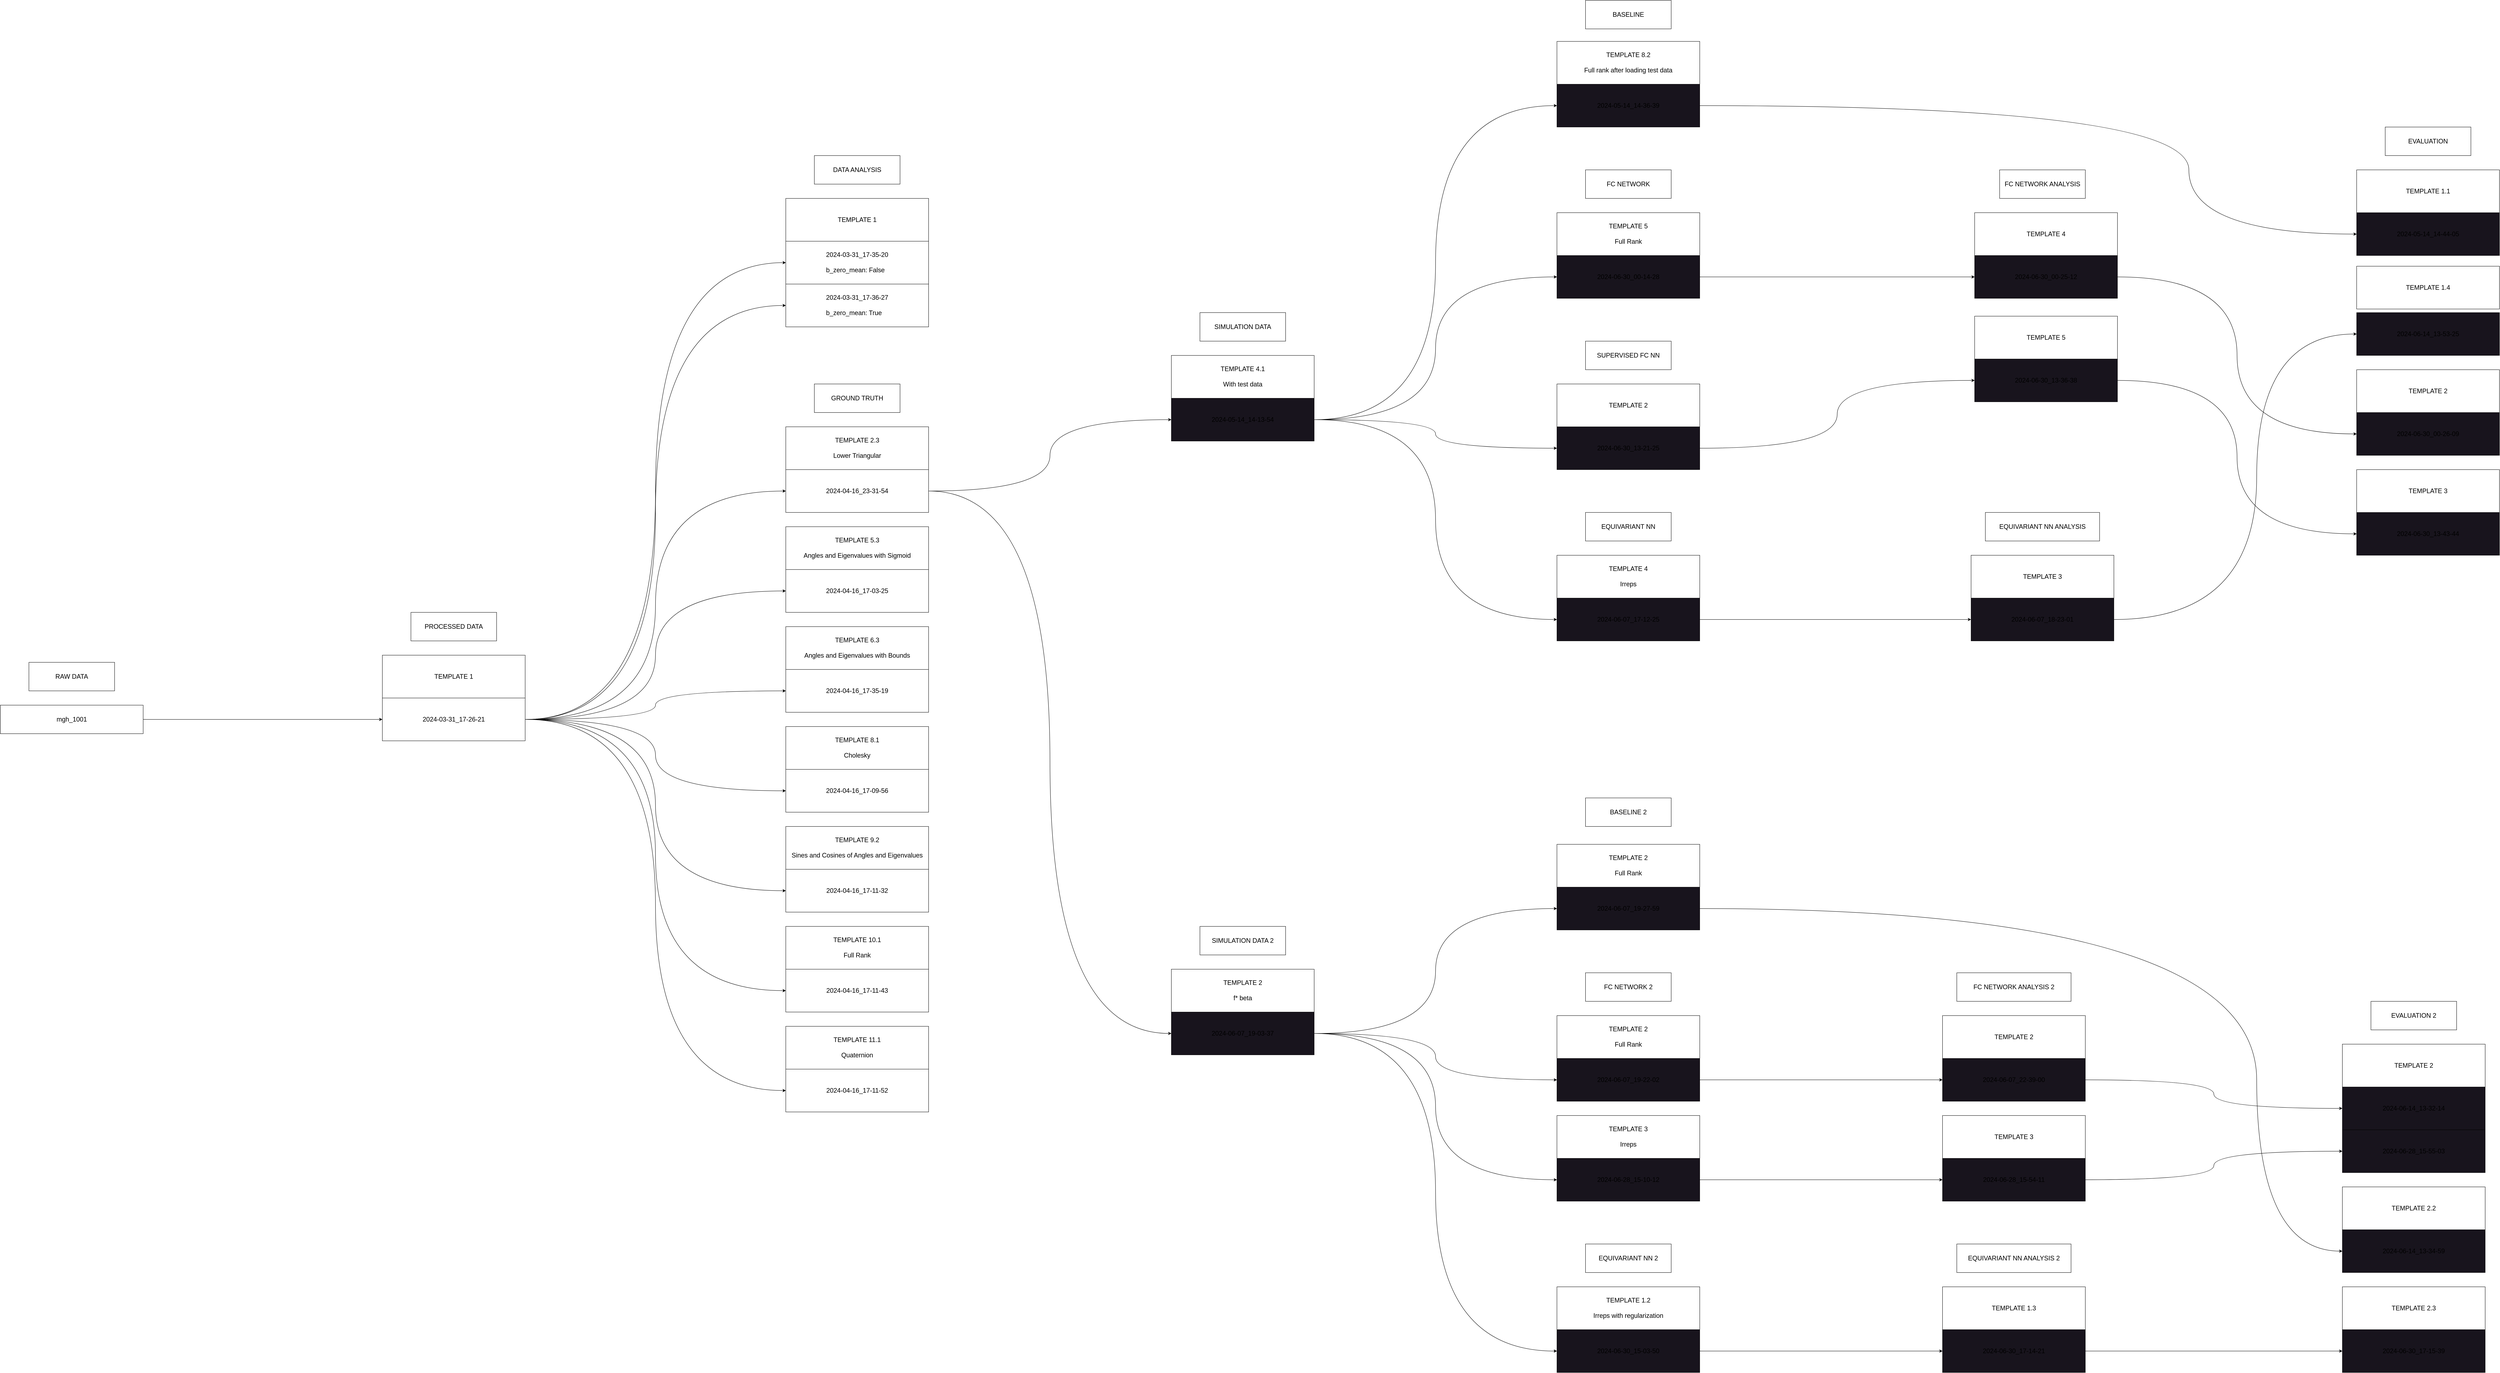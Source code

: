 <mxfile>
    <diagram id="uIHJJKto0LXYbZl0ostZ" name="Page-1">
        <mxGraphModel dx="6625" dy="3930" grid="1" gridSize="10" guides="1" tooltips="1" connect="1" arrows="1" fold="1" page="1" pageScale="1" pageWidth="1100" pageHeight="850" math="0" shadow="0">
            <root>
                <mxCell id="0"/>
                <mxCell id="1" parent="0"/>
                <mxCell id="2" value="&lt;font style=&quot;font-size: 18px;&quot;&gt;RAW DATA&lt;/font&gt;" style="rounded=0;whiteSpace=wrap;html=1;" parent="1" vertex="1">
                    <mxGeometry x="440" y="2020" width="240" height="80" as="geometry"/>
                </mxCell>
                <mxCell id="8" style="edgeStyle=orthogonalEdgeStyle;html=1;exitX=1;exitY=0.5;exitDx=0;exitDy=0;entryX=0;entryY=0.5;entryDx=0;entryDy=0;fontFamily=Helvetica;fontSize=12;curved=1;" parent="1" source="3" target="6" edge="1">
                    <mxGeometry relative="1" as="geometry"/>
                </mxCell>
                <mxCell id="3" value="&lt;font style=&quot;font-size: 18px;&quot;&gt;mgh_1001&lt;/font&gt;" style="rounded=0;whiteSpace=wrap;html=1;" parent="1" vertex="1">
                    <mxGeometry x="360" y="2140" width="400" height="80" as="geometry"/>
                </mxCell>
                <mxCell id="4" value="&lt;font style=&quot;font-size: 18px;&quot;&gt;PROCESSED DATA&lt;/font&gt;" style="rounded=0;whiteSpace=wrap;html=1;" parent="1" vertex="1">
                    <mxGeometry x="1510" y="1880" width="240" height="80" as="geometry"/>
                </mxCell>
                <mxCell id="5" value="&lt;font style=&quot;&quot;&gt;&lt;font style=&quot;font-size: 18px;&quot;&gt;TEMPLATE 1&lt;/font&gt;&lt;/font&gt;" style="rounded=0;whiteSpace=wrap;html=1;" parent="1" vertex="1">
                    <mxGeometry x="1430" y="2000" width="400" height="120" as="geometry"/>
                </mxCell>
                <mxCell id="13" style="edgeStyle=orthogonalEdgeStyle;html=1;exitX=1;exitY=0.5;exitDx=0;exitDy=0;entryX=0;entryY=0.5;entryDx=0;entryDy=0;fontFamily=Helvetica;fontSize=12;curved=1;" parent="1" source="6" target="11" edge="1">
                    <mxGeometry relative="1" as="geometry"/>
                </mxCell>
                <mxCell id="14" style="edgeStyle=orthogonalEdgeStyle;html=1;exitX=1;exitY=0.5;exitDx=0;exitDy=0;entryX=0;entryY=0.5;entryDx=0;entryDy=0;fontFamily=Helvetica;fontSize=12;curved=1;" parent="1" source="6" target="12" edge="1">
                    <mxGeometry relative="1" as="geometry"/>
                </mxCell>
                <mxCell id="201" style="edgeStyle=orthogonalEdgeStyle;html=1;exitX=1;exitY=0.5;exitDx=0;exitDy=0;entryX=0;entryY=0.5;entryDx=0;entryDy=0;fontSize=18;curved=1;" parent="1" source="6" target="187" edge="1">
                    <mxGeometry relative="1" as="geometry"/>
                </mxCell>
                <mxCell id="202" style="edgeStyle=orthogonalEdgeStyle;curved=1;html=1;exitX=1;exitY=0.5;exitDx=0;exitDy=0;entryX=0;entryY=0.5;entryDx=0;entryDy=0;fontSize=18;" parent="1" source="6" target="190" edge="1">
                    <mxGeometry relative="1" as="geometry"/>
                </mxCell>
                <mxCell id="203" style="edgeStyle=orthogonalEdgeStyle;curved=1;html=1;exitX=1;exitY=0.5;exitDx=0;exitDy=0;entryX=0;entryY=0.5;entryDx=0;entryDy=0;fontSize=18;" parent="1" source="6" target="192" edge="1">
                    <mxGeometry relative="1" as="geometry"/>
                </mxCell>
                <mxCell id="204" style="edgeStyle=orthogonalEdgeStyle;curved=1;html=1;exitX=1;exitY=0.5;exitDx=0;exitDy=0;entryX=0;entryY=0.5;entryDx=0;entryDy=0;fontSize=18;" parent="1" source="6" target="194" edge="1">
                    <mxGeometry relative="1" as="geometry"/>
                </mxCell>
                <mxCell id="205" style="edgeStyle=orthogonalEdgeStyle;curved=1;html=1;exitX=1;exitY=0.5;exitDx=0;exitDy=0;entryX=0;entryY=0.5;entryDx=0;entryDy=0;fontSize=18;" parent="1" source="6" target="196" edge="1">
                    <mxGeometry relative="1" as="geometry"/>
                </mxCell>
                <mxCell id="206" style="edgeStyle=orthogonalEdgeStyle;curved=1;html=1;exitX=1;exitY=0.5;exitDx=0;exitDy=0;entryX=0;entryY=0.5;entryDx=0;entryDy=0;fontSize=18;" parent="1" source="6" target="198" edge="1">
                    <mxGeometry relative="1" as="geometry"/>
                </mxCell>
                <mxCell id="207" style="edgeStyle=orthogonalEdgeStyle;curved=1;html=1;exitX=1;exitY=0.5;exitDx=0;exitDy=0;entryX=0;entryY=0.5;entryDx=0;entryDy=0;fontSize=18;" parent="1" source="6" target="200" edge="1">
                    <mxGeometry relative="1" as="geometry"/>
                </mxCell>
                <mxCell id="6" value="&lt;font style=&quot;font-size: 18px;&quot;&gt;2024-03-31_17-26-21&lt;/font&gt;" style="rounded=0;whiteSpace=wrap;html=1;" parent="1" vertex="1">
                    <mxGeometry x="1430" y="2120" width="400" height="120" as="geometry"/>
                </mxCell>
                <mxCell id="9" value="&lt;font style=&quot;font-size: 18px;&quot;&gt;DATA ANALYSIS&lt;/font&gt;" style="rounded=0;whiteSpace=wrap;html=1;glass=0;shadow=0;" parent="1" vertex="1">
                    <mxGeometry x="2640" y="600" width="240" height="80" as="geometry"/>
                </mxCell>
                <mxCell id="10" value="&lt;font style=&quot;&quot;&gt;&lt;font style=&quot;font-size: 18px;&quot;&gt;TEMPLATE 1&lt;/font&gt;&lt;/font&gt;" style="rounded=0;whiteSpace=wrap;html=1;" parent="1" vertex="1">
                    <mxGeometry x="2560" y="720" width="400" height="120" as="geometry"/>
                </mxCell>
                <mxCell id="11" value="&lt;font style=&quot;font-size: 18px;&quot;&gt;2024-03-31_17-35-20&lt;br&gt;&lt;br&gt;&lt;/font&gt;&lt;div style=&quot;text-align: left;&quot;&gt;&lt;font style=&quot;font-size: 18px;&quot;&gt;b_zero_mean: False&lt;/font&gt;&lt;br&gt;&lt;/div&gt;" style="rounded=0;whiteSpace=wrap;html=1;" parent="1" vertex="1">
                    <mxGeometry x="2560" y="840" width="400" height="120" as="geometry"/>
                </mxCell>
                <mxCell id="12" value="&lt;font style=&quot;font-size: 18px;&quot;&gt;2024-03-31_17-36-27&lt;br&gt;&lt;br&gt;&lt;/font&gt;&lt;div style=&quot;text-align: left;&quot;&gt;&lt;font style=&quot;font-size: 18px;&quot;&gt;b_zero_mean: True&lt;/font&gt;&lt;br&gt;&lt;/div&gt;" style="rounded=0;whiteSpace=wrap;html=1;" parent="1" vertex="1">
                    <mxGeometry x="2560" y="960" width="400" height="120" as="geometry"/>
                </mxCell>
                <mxCell id="15" value="&lt;font style=&quot;font-size: 18px;&quot;&gt;GROUND TRUTH&lt;/font&gt;" style="rounded=0;whiteSpace=wrap;html=1;" parent="1" vertex="1">
                    <mxGeometry x="2640" y="1240" width="240" height="80" as="geometry"/>
                </mxCell>
                <mxCell id="16" value="&lt;font style=&quot;font-size: 18px;&quot;&gt;&lt;font style=&quot;&quot;&gt;&lt;font style=&quot;&quot;&gt;TEMPLATE 2.3&lt;/font&gt;&lt;br&gt;&lt;/font&gt;&lt;br&gt;Lower Triangular&lt;br&gt;&lt;/font&gt;" style="rounded=0;whiteSpace=wrap;html=1;" parent="1" vertex="1">
                    <mxGeometry x="2560" y="1360" width="400" height="120" as="geometry"/>
                </mxCell>
                <mxCell id="230" style="edgeStyle=orthogonalEdgeStyle;curved=1;html=1;exitX=1;exitY=0.5;exitDx=0;exitDy=0;entryX=0;entryY=0.5;entryDx=0;entryDy=0;fontSize=18;" parent="1" source="187" target="229" edge="1">
                    <mxGeometry relative="1" as="geometry"/>
                </mxCell>
                <mxCell id="234" style="edgeStyle=orthogonalEdgeStyle;curved=1;html=1;exitX=1;exitY=0.5;exitDx=0;exitDy=0;entryX=0;entryY=0.5;entryDx=0;entryDy=0;fontSize=18;" parent="1" source="187" target="218" edge="1">
                    <mxGeometry relative="1" as="geometry"/>
                </mxCell>
                <mxCell id="187" value="&lt;font style=&quot;&quot;&gt;&lt;span style=&quot;font-size: 18px;&quot;&gt;2024-04-16_23-31-54&lt;/span&gt;&lt;br&gt;&lt;/font&gt;" style="rounded=0;whiteSpace=wrap;html=1;" parent="1" vertex="1">
                    <mxGeometry x="2560" y="1480" width="400" height="120" as="geometry"/>
                </mxCell>
                <mxCell id="189" value="&lt;font style=&quot;font-size: 18px;&quot;&gt;&lt;font style=&quot;&quot;&gt;&lt;font style=&quot;&quot;&gt;TEMPLATE 5.3&lt;/font&gt;&lt;br&gt;&lt;/font&gt;&lt;br&gt;Angles and Eigenvalues with Sigmoid&lt;br&gt;&lt;/font&gt;" style="rounded=0;whiteSpace=wrap;html=1;" parent="1" vertex="1">
                    <mxGeometry x="2560" y="1640" width="400" height="120" as="geometry"/>
                </mxCell>
                <mxCell id="190" value="&lt;font style=&quot;&quot;&gt;&lt;span style=&quot;font-size: 18px;&quot;&gt;2024-04-16_17-03-25&lt;/span&gt;&lt;br&gt;&lt;/font&gt;" style="rounded=0;whiteSpace=wrap;html=1;" parent="1" vertex="1">
                    <mxGeometry x="2560" y="1760" width="400" height="120" as="geometry"/>
                </mxCell>
                <mxCell id="191" value="&lt;font style=&quot;font-size: 18px;&quot;&gt;&lt;font style=&quot;&quot;&gt;&lt;font style=&quot;&quot;&gt;TEMPLATE 6.3&lt;/font&gt;&lt;br&gt;&lt;/font&gt;&lt;br&gt;Angles and Eigenvalues with Bounds&lt;br&gt;&lt;/font&gt;" style="rounded=0;whiteSpace=wrap;html=1;" parent="1" vertex="1">
                    <mxGeometry x="2560" y="1920" width="400" height="120" as="geometry"/>
                </mxCell>
                <mxCell id="192" value="&lt;font style=&quot;&quot;&gt;&lt;span style=&quot;font-size: 18px;&quot;&gt;2024-04-16_17-35-19&lt;/span&gt;&lt;br&gt;&lt;/font&gt;" style="rounded=0;whiteSpace=wrap;html=1;" parent="1" vertex="1">
                    <mxGeometry x="2560" y="2040" width="400" height="120" as="geometry"/>
                </mxCell>
                <mxCell id="193" value="&lt;font style=&quot;font-size: 18px;&quot;&gt;&lt;font style=&quot;&quot;&gt;&lt;font style=&quot;&quot;&gt;TEMPLATE 8.1&lt;/font&gt;&lt;br&gt;&lt;/font&gt;&lt;br&gt;Cholesky&lt;br&gt;&lt;/font&gt;" style="rounded=0;whiteSpace=wrap;html=1;" parent="1" vertex="1">
                    <mxGeometry x="2560" y="2200" width="400" height="120" as="geometry"/>
                </mxCell>
                <mxCell id="194" value="&lt;font style=&quot;&quot;&gt;&lt;span style=&quot;font-size: 18px;&quot;&gt;2024-04-16_17-09-56&lt;/span&gt;&lt;br&gt;&lt;/font&gt;" style="rounded=0;whiteSpace=wrap;html=1;" parent="1" vertex="1">
                    <mxGeometry x="2560" y="2320" width="400" height="120" as="geometry"/>
                </mxCell>
                <mxCell id="195" value="&lt;font style=&quot;font-size: 18px;&quot;&gt;&lt;font style=&quot;&quot;&gt;&lt;font style=&quot;&quot;&gt;TEMPLATE 9.2&lt;/font&gt;&lt;br&gt;&lt;/font&gt;&lt;br&gt;Sines and Cosines of Angles and Eigenvalues&lt;br&gt;&lt;/font&gt;" style="rounded=0;whiteSpace=wrap;html=1;" parent="1" vertex="1">
                    <mxGeometry x="2560" y="2480" width="400" height="120" as="geometry"/>
                </mxCell>
                <mxCell id="196" value="&lt;font style=&quot;&quot;&gt;&lt;span style=&quot;font-size: 18px;&quot;&gt;2024-04-16_17-11-32&lt;/span&gt;&lt;br&gt;&lt;/font&gt;" style="rounded=0;whiteSpace=wrap;html=1;" parent="1" vertex="1">
                    <mxGeometry x="2560" y="2600" width="400" height="120" as="geometry"/>
                </mxCell>
                <mxCell id="197" value="&lt;font style=&quot;font-size: 18px;&quot;&gt;&lt;font style=&quot;&quot;&gt;&lt;font style=&quot;&quot;&gt;TEMPLATE 10.1&lt;/font&gt;&lt;br&gt;&lt;/font&gt;&lt;br&gt;Full Rank&lt;br&gt;&lt;/font&gt;" style="rounded=0;whiteSpace=wrap;html=1;" parent="1" vertex="1">
                    <mxGeometry x="2560" y="2760" width="400" height="120" as="geometry"/>
                </mxCell>
                <mxCell id="198" value="&lt;font style=&quot;&quot;&gt;&lt;span style=&quot;font-size: 18px;&quot;&gt;2024-04-16_17-11-43&lt;/span&gt;&lt;br&gt;&lt;/font&gt;" style="rounded=0;whiteSpace=wrap;html=1;" parent="1" vertex="1">
                    <mxGeometry x="2560" y="2880" width="400" height="120" as="geometry"/>
                </mxCell>
                <mxCell id="199" value="&lt;font style=&quot;font-size: 18px;&quot;&gt;&lt;font style=&quot;&quot;&gt;&lt;font style=&quot;&quot;&gt;TEMPLATE 11.1&lt;/font&gt;&lt;br&gt;&lt;/font&gt;&lt;br&gt;Quaternion&lt;br&gt;&lt;/font&gt;" style="rounded=0;whiteSpace=wrap;html=1;" parent="1" vertex="1">
                    <mxGeometry x="2560" y="3040" width="400" height="120" as="geometry"/>
                </mxCell>
                <mxCell id="200" value="&lt;font style=&quot;&quot;&gt;&lt;span style=&quot;font-size: 18px;&quot;&gt;2024-04-16_17-11-52&lt;/span&gt;&lt;br&gt;&lt;/font&gt;" style="rounded=0;whiteSpace=wrap;html=1;" parent="1" vertex="1">
                    <mxGeometry x="2560" y="3160" width="400" height="120" as="geometry"/>
                </mxCell>
                <mxCell id="208" value="&lt;font style=&quot;font-size: 18px;&quot;&gt;SIMULATION DATA&lt;/font&gt;" style="rounded=0;whiteSpace=wrap;html=1;glass=0;shadow=0;" parent="1" vertex="1">
                    <mxGeometry x="3720" y="1040" width="240" height="80" as="geometry"/>
                </mxCell>
                <mxCell id="212" value="&lt;font style=&quot;font-size: 18px;&quot;&gt;SIMULATION DATA 2&lt;/font&gt;" style="rounded=0;whiteSpace=wrap;html=1;" parent="1" vertex="1">
                    <mxGeometry x="3720" y="2760" width="240" height="80" as="geometry"/>
                </mxCell>
                <mxCell id="217" value="&lt;font style=&quot;font-size: 18px;&quot;&gt;&lt;font style=&quot;&quot;&gt;&lt;font style=&quot;&quot;&gt;TEMPLATE 2&lt;br&gt;&lt;/font&gt;&lt;br&gt;&lt;/font&gt;f* beta&lt;br&gt;&lt;/font&gt;" style="rounded=0;whiteSpace=wrap;html=1;" parent="1" vertex="1">
                    <mxGeometry x="3640" y="2880" width="400" height="120" as="geometry"/>
                </mxCell>
                <mxCell id="295" style="edgeStyle=orthogonalEdgeStyle;curved=1;html=1;exitX=1;exitY=0.5;exitDx=0;exitDy=0;entryX=0;entryY=0.5;entryDx=0;entryDy=0;fontSize=18;" parent="1" source="218" target="291" edge="1">
                    <mxGeometry relative="1" as="geometry"/>
                </mxCell>
                <mxCell id="304" style="edgeStyle=orthogonalEdgeStyle;curved=1;html=1;exitX=1;exitY=0.5;exitDx=0;exitDy=0;entryX=0;entryY=0.5;entryDx=0;entryDy=0;fontSize=18;" parent="1" source="218" target="300" edge="1">
                    <mxGeometry relative="1" as="geometry"/>
                </mxCell>
                <mxCell id="307" style="edgeStyle=orthogonalEdgeStyle;curved=1;html=1;exitX=1;exitY=0.5;exitDx=0;exitDy=0;entryX=0;entryY=0.5;entryDx=0;entryDy=0;fontSize=18;" parent="1" source="218" target="306" edge="1">
                    <mxGeometry relative="1" as="geometry"/>
                </mxCell>
                <mxCell id="320" style="edgeStyle=orthogonalEdgeStyle;curved=1;html=1;exitX=1;exitY=0.5;exitDx=0;exitDy=0;fontSize=18;entryX=0;entryY=0.5;entryDx=0;entryDy=0;" parent="1" source="218" target="426" edge="1">
                    <mxGeometry relative="1" as="geometry">
                        <mxPoint x="4760" y="5200" as="targetPoint"/>
                    </mxGeometry>
                </mxCell>
                <mxCell id="228" value="&lt;font style=&quot;&quot;&gt;&lt;font style=&quot;font-size: 18px;&quot;&gt;TEMPLATE 4.1&lt;br&gt;&lt;br&gt;With test data&lt;br&gt;&lt;/font&gt;&lt;/font&gt;" style="rounded=0;whiteSpace=wrap;html=1;" parent="1" vertex="1">
                    <mxGeometry x="3640" y="1160" width="400" height="120" as="geometry"/>
                </mxCell>
                <mxCell id="241" style="edgeStyle=orthogonalEdgeStyle;curved=1;html=1;exitX=1;exitY=0.5;exitDx=0;exitDy=0;entryX=0;entryY=0.5;entryDx=0;entryDy=0;fontSize=18;" parent="1" source="229" target="239" edge="1">
                    <mxGeometry relative="1" as="geometry"/>
                </mxCell>
                <mxCell id="265" style="edgeStyle=orthogonalEdgeStyle;curved=1;html=1;exitX=1;exitY=0.5;exitDx=0;exitDy=0;fontSize=18;entryX=0;entryY=0.5;entryDx=0;entryDy=0;" parent="1" source="229" target="262" edge="1">
                    <mxGeometry relative="1" as="geometry">
                        <mxPoint x="4580" y="2350.952" as="targetPoint"/>
                    </mxGeometry>
                </mxCell>
                <mxCell id="405" style="edgeStyle=orthogonalEdgeStyle;html=1;exitX=1;exitY=0.5;exitDx=0;exitDy=0;entryX=0;entryY=0.5;entryDx=0;entryDy=0;curved=1;" parent="1" source="229" target="404" edge="1">
                    <mxGeometry relative="1" as="geometry"/>
                </mxCell>
                <mxCell id="417" style="edgeStyle=orthogonalEdgeStyle;html=1;exitX=1;exitY=0.5;exitDx=0;exitDy=0;entryX=0;entryY=0.5;entryDx=0;entryDy=0;curved=1;" parent="1" source="229" target="413" edge="1">
                    <mxGeometry relative="1" as="geometry"/>
                </mxCell>
                <mxCell id="229" value="&lt;span style=&quot;font-size: 18px;&quot;&gt;2024-05-14_14-13-54&lt;/span&gt;" style="rounded=0;whiteSpace=wrap;html=1;fillColor=#18141D;" parent="1" vertex="1">
                    <mxGeometry x="3640" y="1280" width="400" height="120" as="geometry"/>
                </mxCell>
                <mxCell id="235" value="&lt;font style=&quot;font-size: 18px;&quot;&gt;BASELINE&lt;/font&gt;" style="rounded=0;whiteSpace=wrap;html=1;glass=0;shadow=0;" parent="1" vertex="1">
                    <mxGeometry x="4800" y="165" width="240" height="80" as="geometry"/>
                </mxCell>
                <mxCell id="238" value="&lt;font style=&quot;&quot;&gt;&lt;font style=&quot;font-size: 18px;&quot;&gt;TEMPLATE 8.2&lt;br&gt;&lt;br&gt;Full rank after loading test data&lt;br&gt;&lt;/font&gt;&lt;/font&gt;" style="rounded=0;whiteSpace=wrap;html=1;" parent="1" vertex="1">
                    <mxGeometry x="4720" y="280" width="400" height="120" as="geometry"/>
                </mxCell>
                <mxCell id="363" style="edgeStyle=orthogonalEdgeStyle;html=1;exitX=1;exitY=0.5;exitDx=0;exitDy=0;fontSize=18;entryX=0;entryY=0.5;entryDx=0;entryDy=0;elbow=vertical;curved=1;" parent="1" source="239" target="361" edge="1">
                    <mxGeometry relative="1" as="geometry">
                        <mxPoint x="6730" y="-40" as="targetPoint"/>
                        <Array as="points">
                            <mxPoint x="6490" y="460"/>
                            <mxPoint x="6490" y="820"/>
                        </Array>
                    </mxGeometry>
                </mxCell>
                <mxCell id="239" value="&lt;span style=&quot;font-size: 18px;&quot;&gt;2024-05-14_14-36-39&lt;/span&gt;" style="rounded=0;whiteSpace=wrap;html=1;fillColor=#18141D;" parent="1" vertex="1">
                    <mxGeometry x="4720" y="400" width="400" height="120" as="geometry"/>
                </mxCell>
                <mxCell id="242" value="&lt;font style=&quot;font-size: 18px;&quot;&gt;FC NETWORK&lt;/font&gt;" style="rounded=0;whiteSpace=wrap;html=1;glass=0;shadow=0;" parent="1" vertex="1">
                    <mxGeometry x="4800" y="640" width="240" height="80" as="geometry"/>
                </mxCell>
                <mxCell id="250" value="&lt;font style=&quot;font-size: 18px;&quot;&gt;SUPERVISED FC NN&lt;/font&gt;" style="rounded=0;whiteSpace=wrap;html=1;glass=0;shadow=0;" parent="1" vertex="1">
                    <mxGeometry x="4800" y="1120" width="240" height="80" as="geometry"/>
                </mxCell>
                <mxCell id="256" value="&lt;font style=&quot;font-size: 18px;&quot;&gt;EQUIVARIANT NN&lt;/font&gt;" style="rounded=0;whiteSpace=wrap;html=1;glass=0;shadow=0;" parent="1" vertex="1">
                    <mxGeometry x="4800" y="1600" width="240" height="80" as="geometry"/>
                </mxCell>
                <mxCell id="261" value="&lt;font style=&quot;&quot;&gt;&lt;font style=&quot;font-size: 18px;&quot;&gt;TEMPLATE 4&lt;br&gt;&lt;br&gt;Irreps&lt;br&gt;&lt;/font&gt;&lt;/font&gt;" style="rounded=0;whiteSpace=wrap;html=1;" parent="1" vertex="1">
                    <mxGeometry x="4720" y="1720" width="400" height="120" as="geometry"/>
                </mxCell>
                <mxCell id="284" style="edgeStyle=orthogonalEdgeStyle;curved=1;html=1;exitX=1;exitY=0.5;exitDx=0;exitDy=0;entryX=0;entryY=0.5;entryDx=0;entryDy=0;fontSize=18;" parent="1" source="262" target="283" edge="1">
                    <mxGeometry relative="1" as="geometry"/>
                </mxCell>
                <mxCell id="262" value="&lt;span style=&quot;font-size: 18px;&quot;&gt;2024-06-07_17-12-25&lt;/span&gt;" style="rounded=0;whiteSpace=wrap;html=1;fillColor=#18141D;" parent="1" vertex="1">
                    <mxGeometry x="4720" y="1840" width="400" height="120" as="geometry"/>
                </mxCell>
                <mxCell id="266" value="&lt;font style=&quot;font-size: 18px;&quot;&gt;FC NETWORK ANALYSIS&lt;/font&gt;" style="rounded=0;whiteSpace=wrap;html=1;glass=0;shadow=0;" parent="1" vertex="1">
                    <mxGeometry x="5960" y="640" width="240" height="80" as="geometry"/>
                </mxCell>
                <mxCell id="277" value="&lt;font style=&quot;font-size: 18px;&quot;&gt;EQUIVARIANT NN ANALYSIS&lt;/font&gt;" style="rounded=0;whiteSpace=wrap;html=1;glass=0;shadow=0;" parent="1" vertex="1">
                    <mxGeometry x="5920" y="1600" width="320" height="80" as="geometry"/>
                </mxCell>
                <mxCell id="282" value="&lt;font style=&quot;&quot;&gt;&lt;font style=&quot;font-size: 18px;&quot;&gt;TEMPLATE 3&lt;br&gt;&lt;/font&gt;&lt;/font&gt;" style="rounded=0;whiteSpace=wrap;html=1;" parent="1" vertex="1">
                    <mxGeometry x="5880" y="1720" width="400" height="120" as="geometry"/>
                </mxCell>
                <mxCell id="371" style="edgeStyle=orthogonalEdgeStyle;curved=1;html=1;exitX=1;exitY=0.5;exitDx=0;exitDy=0;entryX=0;entryY=0.5;entryDx=0;entryDy=0;fontSize=18;" parent="1" source="283" target="368" edge="1">
                    <mxGeometry relative="1" as="geometry">
                        <Array as="points">
                            <mxPoint x="6680" y="1900"/>
                            <mxPoint x="6680" y="1100"/>
                        </Array>
                    </mxGeometry>
                </mxCell>
                <mxCell id="283" value="&lt;span style=&quot;font-size: 18px;&quot;&gt;2024-06-07_18-23-01&lt;/span&gt;" style="rounded=0;whiteSpace=wrap;html=1;fillColor=#18141D;" parent="1" vertex="1">
                    <mxGeometry x="5880" y="1840" width="400" height="120" as="geometry"/>
                </mxCell>
                <mxCell id="287" value="&lt;font style=&quot;font-size: 18px;&quot;&gt;BASELINE 2&lt;/font&gt;" style="rounded=0;whiteSpace=wrap;html=1;" parent="1" vertex="1">
                    <mxGeometry x="4800" y="2400" width="240" height="80" as="geometry"/>
                </mxCell>
                <mxCell id="290" value="&lt;font style=&quot;font-size: 18px;&quot;&gt;&lt;font style=&quot;&quot;&gt;&lt;font style=&quot;&quot;&gt;TEMPLATE 2 &lt;br&gt;&lt;br&gt;Full Rank&lt;/font&gt;&lt;/font&gt;&lt;br&gt;&lt;/font&gt;" style="rounded=0;whiteSpace=wrap;html=1;" parent="1" vertex="1">
                    <mxGeometry x="4720" y="2530" width="400" height="120" as="geometry"/>
                </mxCell>
                <mxCell id="394" style="edgeStyle=orthogonalEdgeStyle;curved=1;html=1;exitX=1;exitY=0.5;exitDx=0;exitDy=0;fontSize=18;entryX=0;entryY=0.5;entryDx=0;entryDy=0;" parent="1" source="291" target="383" edge="1">
                    <mxGeometry relative="1" as="geometry">
                        <mxPoint x="6550" y="3460" as="targetPoint"/>
                        <Array as="points">
                            <mxPoint x="6680" y="2710"/>
                            <mxPoint x="6680" y="3670"/>
                        </Array>
                    </mxGeometry>
                </mxCell>
                <mxCell id="291" value="&lt;font style=&quot;&quot;&gt;&lt;span style=&quot;font-size: 18px;&quot;&gt;2024-06-07_19-27-59&lt;/span&gt;&lt;br&gt;&lt;/font&gt;" style="rounded=0;whiteSpace=wrap;html=1;fillColor=#18141D;" parent="1" vertex="1">
                    <mxGeometry x="4720" y="2650" width="400" height="120" as="geometry"/>
                </mxCell>
                <mxCell id="296" value="&lt;font style=&quot;font-size: 18px;&quot;&gt;FC NETWORK 2&lt;/font&gt;" style="rounded=0;whiteSpace=wrap;html=1;" parent="1" vertex="1">
                    <mxGeometry x="4800" y="2890" width="240" height="80" as="geometry"/>
                </mxCell>
                <mxCell id="299" value="&lt;font style=&quot;font-size: 18px;&quot;&gt;&lt;font style=&quot;&quot;&gt;&lt;font style=&quot;&quot;&gt;TEMPLATE 2 &lt;br&gt;&lt;br&gt;Full Rank&lt;/font&gt;&lt;/font&gt;&lt;br&gt;&lt;/font&gt;" style="rounded=0;whiteSpace=wrap;html=1;" parent="1" vertex="1">
                    <mxGeometry x="4720" y="3010" width="400" height="120" as="geometry"/>
                </mxCell>
                <mxCell id="331" style="edgeStyle=orthogonalEdgeStyle;curved=1;html=1;exitX=1;exitY=0.5;exitDx=0;exitDy=0;entryX=0;entryY=0.5;entryDx=0;entryDy=0;fontSize=18;" parent="1" source="300" target="325" edge="1">
                    <mxGeometry relative="1" as="geometry"/>
                </mxCell>
                <mxCell id="300" value="&lt;font style=&quot;&quot;&gt;&lt;span style=&quot;font-size: 18px;&quot;&gt;2024-06-07_19-22-02&lt;/span&gt;&lt;br&gt;&lt;/font&gt;" style="rounded=0;whiteSpace=wrap;html=1;fillColor=#18141D;" parent="1" vertex="1">
                    <mxGeometry x="4720" y="3130" width="400" height="120" as="geometry"/>
                </mxCell>
                <mxCell id="305" value="&lt;font style=&quot;font-size: 18px;&quot;&gt;&lt;font style=&quot;&quot;&gt;&lt;font style=&quot;&quot;&gt;TEMPLATE 3&lt;br&gt;&lt;br&gt;Irreps&lt;/font&gt;&lt;/font&gt;&lt;br&gt;&lt;/font&gt;" style="rounded=0;whiteSpace=wrap;html=1;" parent="1" vertex="1">
                    <mxGeometry x="4720" y="3290" width="400" height="120" as="geometry"/>
                </mxCell>
                <mxCell id="332" style="edgeStyle=orthogonalEdgeStyle;curved=1;html=1;exitX=1;exitY=0.5;exitDx=0;exitDy=0;entryX=0;entryY=0.5;entryDx=0;entryDy=0;fontSize=18;" parent="1" source="306" target="328" edge="1">
                    <mxGeometry relative="1" as="geometry"/>
                </mxCell>
                <mxCell id="306" value="&lt;font style=&quot;&quot;&gt;&lt;span style=&quot;font-size: 18px;&quot;&gt;2024-06-28_15-10-12&lt;/span&gt;&lt;br&gt;&lt;/font&gt;" style="rounded=0;whiteSpace=wrap;html=1;fillColor=#18141D;" parent="1" vertex="1">
                    <mxGeometry x="4720" y="3410" width="400" height="120" as="geometry"/>
                </mxCell>
                <mxCell id="308" value="&lt;font style=&quot;font-size: 18px;&quot;&gt;EQUIVARIANT NN 2&lt;/font&gt;" style="rounded=0;whiteSpace=wrap;html=1;" parent="1" vertex="1">
                    <mxGeometry x="4800" y="3650" width="240" height="80" as="geometry"/>
                </mxCell>
                <mxCell id="314" value="&lt;font style=&quot;font-size: 18px;&quot;&gt;&lt;font style=&quot;&quot;&gt;&lt;font style=&quot;&quot;&gt;TEMPLATE 1.2&lt;br&gt;&lt;br&gt;&lt;/font&gt;&lt;/font&gt;Irreps with regularization&lt;br&gt;&lt;/font&gt;" style="rounded=0;whiteSpace=wrap;html=1;" parent="1" vertex="1">
                    <mxGeometry x="4720" y="3770" width="400" height="120" as="geometry"/>
                </mxCell>
                <mxCell id="321" value="&lt;font style=&quot;font-size: 18px;&quot;&gt;FC NETWORK ANALYSIS 2&lt;/font&gt;" style="rounded=0;whiteSpace=wrap;html=1;" parent="1" vertex="1">
                    <mxGeometry x="5840" y="2890" width="320" height="80" as="geometry"/>
                </mxCell>
                <mxCell id="324" value="&lt;font style=&quot;font-size: 18px;&quot;&gt;&lt;font style=&quot;&quot;&gt;&lt;font style=&quot;&quot;&gt;TEMPLATE 2&lt;/font&gt;&lt;/font&gt;&lt;br&gt;&lt;/font&gt;" style="rounded=0;whiteSpace=wrap;html=1;" parent="1" vertex="1">
                    <mxGeometry x="5800" y="3010" width="400" height="120" as="geometry"/>
                </mxCell>
                <mxCell id="392" style="edgeStyle=orthogonalEdgeStyle;curved=1;html=1;exitX=1;exitY=0.5;exitDx=0;exitDy=0;entryX=0;entryY=0.5;entryDx=0;entryDy=0;fontSize=18;" parent="1" source="325" target="378" edge="1">
                    <mxGeometry relative="1" as="geometry"/>
                </mxCell>
                <mxCell id="325" value="&lt;font style=&quot;&quot;&gt;&lt;span style=&quot;font-size: 18px;&quot;&gt;2024-06-07_22-39-00&lt;/span&gt;&lt;br&gt;&lt;/font&gt;" style="rounded=0;whiteSpace=wrap;html=1;fillColor=#18141D;" parent="1" vertex="1">
                    <mxGeometry x="5800" y="3130" width="400" height="120" as="geometry"/>
                </mxCell>
                <mxCell id="327" value="&lt;font style=&quot;font-size: 18px;&quot;&gt;&lt;font style=&quot;&quot;&gt;&lt;font style=&quot;&quot;&gt;TEMPLATE 3&lt;/font&gt;&lt;/font&gt;&lt;br&gt;&lt;/font&gt;" style="rounded=0;whiteSpace=wrap;html=1;" parent="1" vertex="1">
                    <mxGeometry x="5800" y="3290" width="400" height="120" as="geometry"/>
                </mxCell>
                <mxCell id="393" style="edgeStyle=orthogonalEdgeStyle;curved=1;html=1;exitX=1;exitY=0.5;exitDx=0;exitDy=0;entryX=0;entryY=0.5;entryDx=0;entryDy=0;fontSize=18;" parent="1" source="328" target="387" edge="1">
                    <mxGeometry relative="1" as="geometry"/>
                </mxCell>
                <mxCell id="328" value="&lt;font style=&quot;&quot;&gt;&lt;span style=&quot;font-size: 18px;&quot;&gt;2024-06-28_15-54-11&lt;/span&gt;&lt;br&gt;&lt;/font&gt;" style="rounded=0;whiteSpace=wrap;html=1;fillColor=#18141D;" parent="1" vertex="1">
                    <mxGeometry x="5800" y="3410" width="400" height="120" as="geometry"/>
                </mxCell>
                <mxCell id="333" value="&lt;font style=&quot;font-size: 18px;&quot;&gt;EQUIVARIANT NN ANALYSIS 2&lt;/font&gt;" style="rounded=0;whiteSpace=wrap;html=1;" parent="1" vertex="1">
                    <mxGeometry x="5840" y="3650" width="320" height="80" as="geometry"/>
                </mxCell>
                <mxCell id="341" value="&lt;font style=&quot;font-size: 18px;&quot;&gt;&lt;font style=&quot;&quot;&gt;&lt;font style=&quot;&quot;&gt;TEMPLATE 1.3&lt;/font&gt;&lt;/font&gt;&lt;br&gt;&lt;/font&gt;" style="rounded=0;whiteSpace=wrap;html=1;" parent="1" vertex="1">
                    <mxGeometry x="5800" y="3770" width="400" height="120" as="geometry"/>
                </mxCell>
                <mxCell id="349" value="&lt;font style=&quot;font-size: 18px;&quot;&gt;EVALUATION&lt;/font&gt;" style="rounded=0;whiteSpace=wrap;html=1;glass=0;shadow=0;" parent="1" vertex="1">
                    <mxGeometry x="7040" y="520" width="240" height="80" as="geometry"/>
                </mxCell>
                <mxCell id="352" value="&lt;font style=&quot;&quot;&gt;&lt;font style=&quot;font-size: 18px;&quot;&gt;TEMPLATE 1.1&lt;br&gt;&lt;/font&gt;&lt;/font&gt;" style="rounded=0;whiteSpace=wrap;html=1;" parent="1" vertex="1">
                    <mxGeometry x="6960" y="640" width="400" height="120" as="geometry"/>
                </mxCell>
                <mxCell id="358" value="&lt;font style=&quot;&quot;&gt;&lt;font style=&quot;font-size: 18px;&quot;&gt;TEMPLATE 1.4&lt;br&gt;&lt;/font&gt;&lt;/font&gt;" style="rounded=0;whiteSpace=wrap;html=1;" parent="1" vertex="1">
                    <mxGeometry x="6960" y="910" width="400" height="120" as="geometry"/>
                </mxCell>
                <mxCell id="361" value="&lt;span style=&quot;font-size: 18px;&quot;&gt;2024-05-14_14-44-05&lt;/span&gt;" style="rounded=0;whiteSpace=wrap;html=1;fillColor=#18141D;" parent="1" vertex="1">
                    <mxGeometry x="6960" y="760" width="400" height="120" as="geometry"/>
                </mxCell>
                <mxCell id="368" value="&lt;span style=&quot;font-size: 18px;&quot;&gt;2024-06-14_13-53-25&lt;/span&gt;" style="rounded=0;whiteSpace=wrap;html=1;fillColor=#18141D;" parent="1" vertex="1">
                    <mxGeometry x="6960" y="1040" width="400" height="120" as="geometry"/>
                </mxCell>
                <mxCell id="372" value="&lt;font style=&quot;font-size: 18px;&quot;&gt;EVALUATION 2&lt;/font&gt;" style="rounded=0;whiteSpace=wrap;html=1;glass=0;shadow=0;" parent="1" vertex="1">
                    <mxGeometry x="7000" y="2970" width="240" height="80" as="geometry"/>
                </mxCell>
                <mxCell id="377" value="&lt;font style=&quot;&quot;&gt;&lt;font style=&quot;font-size: 18px;&quot;&gt;TEMPLATE 2&lt;br&gt;&lt;/font&gt;&lt;/font&gt;" style="rounded=0;whiteSpace=wrap;html=1;" parent="1" vertex="1">
                    <mxGeometry x="6920" y="3090" width="400" height="120" as="geometry"/>
                </mxCell>
                <mxCell id="378" value="&lt;span style=&quot;font-size: 18px;&quot;&gt;2024-06-14_13-32-14&lt;/span&gt;" style="rounded=0;whiteSpace=wrap;html=1;fillColor=#18141D;" parent="1" vertex="1">
                    <mxGeometry x="6920" y="3210" width="400" height="120" as="geometry"/>
                </mxCell>
                <mxCell id="379" value="&lt;font style=&quot;&quot;&gt;&lt;font style=&quot;font-size: 18px;&quot;&gt;TEMPLATE 2.2&lt;br&gt;&lt;/font&gt;&lt;/font&gt;" style="rounded=0;whiteSpace=wrap;html=1;" parent="1" vertex="1">
                    <mxGeometry x="6920" y="3490" width="400" height="120" as="geometry"/>
                </mxCell>
                <mxCell id="380" value="&lt;font style=&quot;&quot;&gt;&lt;font style=&quot;font-size: 18px;&quot;&gt;TEMPLATE 2.3&lt;br&gt;&lt;/font&gt;&lt;/font&gt;" style="rounded=0;whiteSpace=wrap;html=1;" parent="1" vertex="1">
                    <mxGeometry x="6920" y="3770" width="400" height="120" as="geometry"/>
                </mxCell>
                <mxCell id="383" value="&lt;span style=&quot;font-size: 18px;&quot;&gt;2024-06-14_13-34-59&lt;/span&gt;" style="rounded=0;whiteSpace=wrap;html=1;fillColor=#18141D;" parent="1" vertex="1">
                    <mxGeometry x="6920" y="3610" width="400" height="120" as="geometry"/>
                </mxCell>
                <mxCell id="387" value="&lt;span style=&quot;font-size: 18px;&quot;&gt;2024-06-28_15-55-03&lt;/span&gt;" style="rounded=0;whiteSpace=wrap;html=1;fillColor=#18141D;" parent="1" vertex="1">
                    <mxGeometry x="6920" y="3330" width="400" height="120" as="geometry"/>
                </mxCell>
                <mxCell id="218" value="&lt;font style=&quot;&quot;&gt;&lt;span style=&quot;font-size: 18px;&quot;&gt;2024-06-07_19-03-37&lt;/span&gt;&lt;br&gt;&lt;/font&gt;" style="rounded=0;whiteSpace=wrap;html=1;fillColor=#18141D;" parent="1" vertex="1">
                    <mxGeometry x="3640" y="3000" width="400" height="120" as="geometry"/>
                </mxCell>
                <mxCell id="403" value="&lt;font style=&quot;&quot;&gt;&lt;font style=&quot;font-size: 18px;&quot;&gt;TEMPLATE 5&lt;br&gt;&lt;br&gt;Full Rank&lt;br&gt;&lt;/font&gt;&lt;/font&gt;" style="rounded=0;whiteSpace=wrap;html=1;" parent="1" vertex="1">
                    <mxGeometry x="4720" y="760" width="400" height="120" as="geometry"/>
                </mxCell>
                <mxCell id="408" style="edgeStyle=orthogonalEdgeStyle;curved=1;html=1;exitX=1;exitY=0.5;exitDx=0;exitDy=0;entryX=0;entryY=0.5;entryDx=0;entryDy=0;" parent="1" source="404" target="407" edge="1">
                    <mxGeometry relative="1" as="geometry"/>
                </mxCell>
                <mxCell id="404" value="&lt;span style=&quot;font-size: 18px;&quot;&gt;2024-06-30_00-14-28&lt;/span&gt;" style="rounded=0;whiteSpace=wrap;html=1;fillColor=#18141D;" parent="1" vertex="1">
                    <mxGeometry x="4720" y="880" width="400" height="120" as="geometry"/>
                </mxCell>
                <mxCell id="406" value="&lt;font style=&quot;&quot;&gt;&lt;font style=&quot;font-size: 18px;&quot;&gt;TEMPLATE 4&lt;br&gt;&lt;/font&gt;&lt;/font&gt;" style="rounded=0;whiteSpace=wrap;html=1;" parent="1" vertex="1">
                    <mxGeometry x="5890" y="760" width="400" height="120" as="geometry"/>
                </mxCell>
                <mxCell id="411" style="edgeStyle=orthogonalEdgeStyle;curved=1;html=1;exitX=1;exitY=0.5;exitDx=0;exitDy=0;entryX=0;entryY=0.5;entryDx=0;entryDy=0;" parent="1" source="407" target="410" edge="1">
                    <mxGeometry relative="1" as="geometry"/>
                </mxCell>
                <mxCell id="407" value="&lt;span style=&quot;font-size: 18px;&quot;&gt;2024-06-30_00-25-12&lt;/span&gt;" style="rounded=0;whiteSpace=wrap;html=1;fillColor=#18141D;" parent="1" vertex="1">
                    <mxGeometry x="5890" y="880" width="400" height="120" as="geometry"/>
                </mxCell>
                <mxCell id="409" value="&lt;font style=&quot;&quot;&gt;&lt;font style=&quot;font-size: 18px;&quot;&gt;TEMPLATE 2&lt;br&gt;&lt;/font&gt;&lt;/font&gt;" style="rounded=0;whiteSpace=wrap;html=1;" parent="1" vertex="1">
                    <mxGeometry x="6960" y="1200" width="400" height="120" as="geometry"/>
                </mxCell>
                <mxCell id="410" value="&lt;span style=&quot;font-size: 18px;&quot;&gt;2024-06-30_00-26-09&lt;/span&gt;" style="rounded=0;whiteSpace=wrap;html=1;fillColor=#18141D;" parent="1" vertex="1">
                    <mxGeometry x="6960" y="1320" width="400" height="120" as="geometry"/>
                </mxCell>
                <mxCell id="412" value="&lt;font style=&quot;&quot;&gt;&lt;font style=&quot;font-size: 18px;&quot;&gt;TEMPLATE 2&lt;br&gt;&lt;/font&gt;&lt;/font&gt;" style="rounded=0;whiteSpace=wrap;html=1;" parent="1" vertex="1">
                    <mxGeometry x="4720" y="1240" width="400" height="120" as="geometry"/>
                </mxCell>
                <mxCell id="418" style="edgeStyle=orthogonalEdgeStyle;curved=1;html=1;exitX=1;exitY=0.5;exitDx=0;exitDy=0;entryX=0;entryY=0.5;entryDx=0;entryDy=0;" parent="1" source="413" target="416" edge="1">
                    <mxGeometry relative="1" as="geometry"/>
                </mxCell>
                <mxCell id="413" value="&lt;span style=&quot;font-size: 18px;&quot;&gt;2024-06-30_13-21-25&lt;/span&gt;" style="rounded=0;whiteSpace=wrap;html=1;fillColor=#18141D;" parent="1" vertex="1">
                    <mxGeometry x="4720" y="1360" width="400" height="120" as="geometry"/>
                </mxCell>
                <mxCell id="414" value="&lt;font style=&quot;&quot;&gt;&lt;font style=&quot;font-size: 18px;&quot;&gt;TEMPLATE 5&lt;br&gt;&lt;/font&gt;&lt;/font&gt;" style="rounded=0;whiteSpace=wrap;html=1;" parent="1" vertex="1">
                    <mxGeometry x="5890" y="1050" width="400" height="120" as="geometry"/>
                </mxCell>
                <mxCell id="421" style="edgeStyle=orthogonalEdgeStyle;curved=1;html=1;exitX=1;exitY=0.5;exitDx=0;exitDy=0;entryX=0;entryY=0.5;entryDx=0;entryDy=0;" parent="1" source="416" target="420" edge="1">
                    <mxGeometry relative="1" as="geometry">
                        <mxPoint x="6540" y="1390" as="targetPoint"/>
                    </mxGeometry>
                </mxCell>
                <mxCell id="416" value="&lt;span style=&quot;font-size: 18px;&quot;&gt;2024-06-30_13-36-38&lt;/span&gt;" style="rounded=0;whiteSpace=wrap;html=1;fillColor=#18141D;" parent="1" vertex="1">
                    <mxGeometry x="5890" y="1170" width="400" height="120" as="geometry"/>
                </mxCell>
                <mxCell id="419" value="&lt;font style=&quot;&quot;&gt;&lt;font style=&quot;font-size: 18px;&quot;&gt;TEMPLATE 3&lt;br&gt;&lt;/font&gt;&lt;/font&gt;" style="rounded=0;whiteSpace=wrap;html=1;" parent="1" vertex="1">
                    <mxGeometry x="6960" y="1480" width="400" height="120" as="geometry"/>
                </mxCell>
                <mxCell id="420" value="&lt;span style=&quot;font-size: 18px;&quot;&gt;2024-06-30_13-43-44&lt;/span&gt;" style="rounded=0;whiteSpace=wrap;html=1;fillColor=#18141D;" parent="1" vertex="1">
                    <mxGeometry x="6960" y="1600" width="400" height="120" as="geometry"/>
                </mxCell>
                <mxCell id="428" style="edgeStyle=orthogonalEdgeStyle;html=1;exitX=1;exitY=0.5;exitDx=0;exitDy=0;entryX=0;entryY=0.5;entryDx=0;entryDy=0;curved=1;" parent="1" source="426" target="427" edge="1">
                    <mxGeometry relative="1" as="geometry"/>
                </mxCell>
                <mxCell id="426" value="&lt;font style=&quot;&quot;&gt;&lt;span style=&quot;font-size: 18px;&quot;&gt;2024-06-30_15-03-50&lt;/span&gt;&lt;br&gt;&lt;/font&gt;" style="rounded=0;whiteSpace=wrap;html=1;fillColor=#18141D;" parent="1" vertex="1">
                    <mxGeometry x="4720" y="3890" width="400" height="120" as="geometry"/>
                </mxCell>
                <mxCell id="430" style="edgeStyle=orthogonalEdgeStyle;curved=1;html=1;exitX=1;exitY=0.5;exitDx=0;exitDy=0;entryX=0;entryY=0.5;entryDx=0;entryDy=0;" parent="1" source="427" target="429" edge="1">
                    <mxGeometry relative="1" as="geometry"/>
                </mxCell>
                <mxCell id="427" value="&lt;font style=&quot;&quot;&gt;&lt;span style=&quot;font-size: 18px;&quot;&gt;2024-06-30_17-14-21&lt;/span&gt;&lt;br&gt;&lt;/font&gt;" style="rounded=0;whiteSpace=wrap;html=1;fillColor=#18141D;" parent="1" vertex="1">
                    <mxGeometry x="5800" y="3890" width="400" height="120" as="geometry"/>
                </mxCell>
                <mxCell id="429" value="&lt;span style=&quot;font-size: 18px;&quot;&gt;2024-06-30_17-15-39&lt;/span&gt;" style="rounded=0;whiteSpace=wrap;html=1;fillColor=#18141D;" parent="1" vertex="1">
                    <mxGeometry x="6920" y="3890" width="400" height="120" as="geometry"/>
                </mxCell>
            </root>
        </mxGraphModel>
    </diagram>
</mxfile>